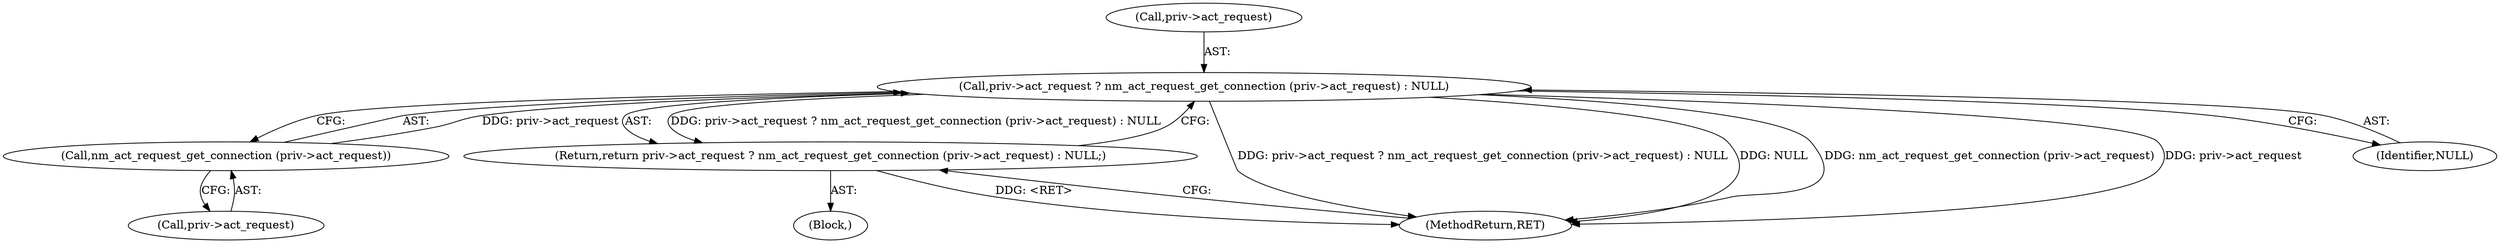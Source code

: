 digraph "0_NetworkManager_d5fc88e573fa58b93034b04d35a2454f5d28cad9@API" {
"1000824" [label="(Call,priv->act_request ? nm_act_request_get_connection (priv->act_request) : NULL)"];
"1000828" [label="(Call,nm_act_request_get_connection (priv->act_request))"];
"1000823" [label="(Return,return priv->act_request ? nm_act_request_get_connection (priv->act_request) : NULL;)"];
"1000823" [label="(Return,return priv->act_request ? nm_act_request_get_connection (priv->act_request) : NULL;)"];
"1000825" [label="(Call,priv->act_request)"];
"1000817" [label="(Block,)"];
"1007368" [label="(MethodReturn,RET)"];
"1000829" [label="(Call,priv->act_request)"];
"1000832" [label="(Identifier,NULL)"];
"1000828" [label="(Call,nm_act_request_get_connection (priv->act_request))"];
"1000824" [label="(Call,priv->act_request ? nm_act_request_get_connection (priv->act_request) : NULL)"];
"1000824" -> "1000823"  [label="AST: "];
"1000824" -> "1000828"  [label="CFG: "];
"1000824" -> "1000832"  [label="CFG: "];
"1000825" -> "1000824"  [label="AST: "];
"1000828" -> "1000824"  [label="AST: "];
"1000832" -> "1000824"  [label="AST: "];
"1000823" -> "1000824"  [label="CFG: "];
"1000824" -> "1007368"  [label="DDG: priv->act_request ? nm_act_request_get_connection (priv->act_request) : NULL"];
"1000824" -> "1007368"  [label="DDG: NULL"];
"1000824" -> "1007368"  [label="DDG: nm_act_request_get_connection (priv->act_request)"];
"1000824" -> "1007368"  [label="DDG: priv->act_request"];
"1000824" -> "1000823"  [label="DDG: priv->act_request ? nm_act_request_get_connection (priv->act_request) : NULL"];
"1000828" -> "1000824"  [label="DDG: priv->act_request"];
"1000828" -> "1000829"  [label="CFG: "];
"1000829" -> "1000828"  [label="AST: "];
"1000823" -> "1000817"  [label="AST: "];
"1007368" -> "1000823"  [label="CFG: "];
"1000823" -> "1007368"  [label="DDG: <RET>"];
}
